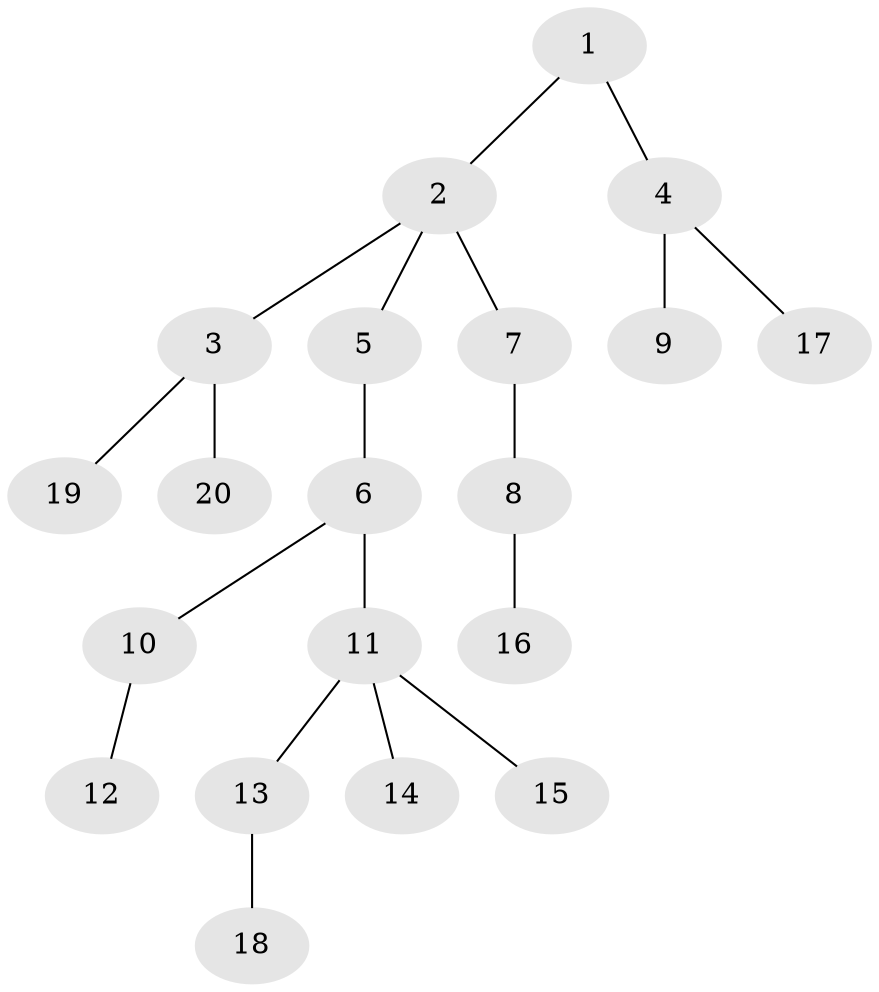 // Generated by graph-tools (version 1.1) at 2025/46/02/15/25 05:46:28]
// undirected, 20 vertices, 19 edges
graph export_dot {
graph [start="1"]
  node [color=gray90,style=filled];
  1;
  2;
  3;
  4;
  5;
  6;
  7;
  8;
  9;
  10;
  11;
  12;
  13;
  14;
  15;
  16;
  17;
  18;
  19;
  20;
  1 -- 2;
  1 -- 4;
  2 -- 3;
  2 -- 5;
  2 -- 7;
  3 -- 19;
  3 -- 20;
  4 -- 9;
  4 -- 17;
  5 -- 6;
  6 -- 10;
  6 -- 11;
  7 -- 8;
  8 -- 16;
  10 -- 12;
  11 -- 13;
  11 -- 14;
  11 -- 15;
  13 -- 18;
}
